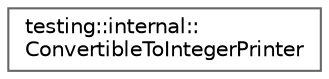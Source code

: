 digraph "Graphical Class Hierarchy"
{
 // LATEX_PDF_SIZE
  bgcolor="transparent";
  edge [fontname=Helvetica,fontsize=10,labelfontname=Helvetica,labelfontsize=10];
  node [fontname=Helvetica,fontsize=10,shape=box,height=0.2,width=0.4];
  rankdir="LR";
  Node0 [id="Node000000",label="testing::internal::\lConvertibleToIntegerPrinter",height=0.2,width=0.4,color="grey40", fillcolor="white", style="filled",URL="$structtesting_1_1internal_1_1_convertible_to_integer_printer.html",tooltip=" "];
}
